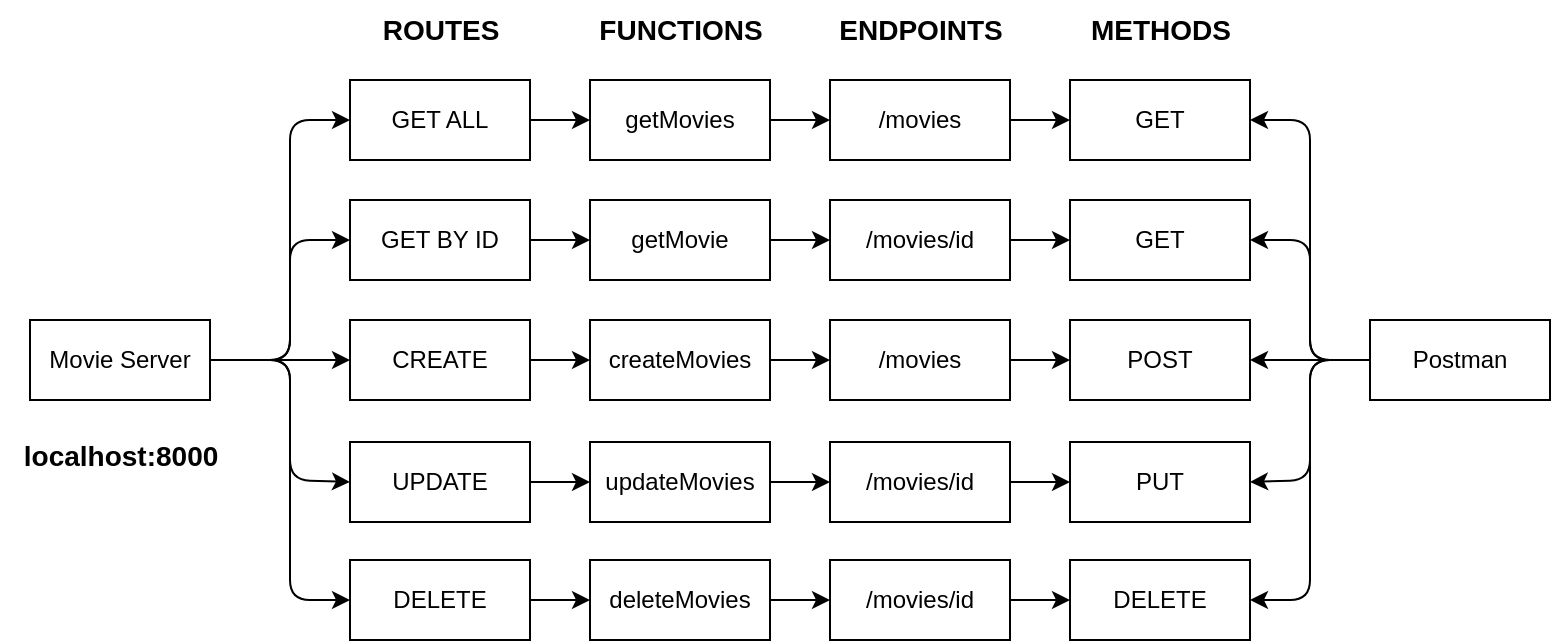 <mxfile>
    <diagram id="1G7Dwx2lQ_arpsV9boRr" name="Page-1">
        <mxGraphModel dx="640" dy="480" grid="1" gridSize="10" guides="1" tooltips="1" connect="1" arrows="1" fold="1" page="1" pageScale="1" pageWidth="827" pageHeight="1169" math="0" shadow="0">
            <root>
                <mxCell id="0"/>
                <mxCell id="1" parent="0"/>
                <mxCell id="3" style="edgeStyle=none;html=1;exitX=1;exitY=0.5;exitDx=0;exitDy=0;" edge="1" parent="1" source="2">
                    <mxGeometry relative="1" as="geometry">
                        <mxPoint x="200" y="240" as="targetPoint"/>
                    </mxGeometry>
                </mxCell>
                <mxCell id="11" style="edgeStyle=none;html=1;exitX=1;exitY=0.5;exitDx=0;exitDy=0;entryX=0;entryY=0.5;entryDx=0;entryDy=0;" edge="1" parent="1" source="2" target="9">
                    <mxGeometry relative="1" as="geometry">
                        <Array as="points">
                            <mxPoint x="170" y="240"/>
                            <mxPoint x="170" y="300"/>
                        </Array>
                    </mxGeometry>
                </mxCell>
                <mxCell id="12" style="edgeStyle=none;html=1;exitX=1;exitY=0.5;exitDx=0;exitDy=0;entryX=0;entryY=0.5;entryDx=0;entryDy=0;" edge="1" parent="1" source="2" target="10">
                    <mxGeometry relative="1" as="geometry">
                        <Array as="points">
                            <mxPoint x="170" y="240"/>
                            <mxPoint x="170" y="180"/>
                        </Array>
                    </mxGeometry>
                </mxCell>
                <mxCell id="13" style="edgeStyle=none;html=1;exitX=1;exitY=0.5;exitDx=0;exitDy=0;entryX=0;entryY=0.5;entryDx=0;entryDy=0;" edge="1" parent="1" source="2" target="7">
                    <mxGeometry relative="1" as="geometry">
                        <Array as="points">
                            <mxPoint x="170" y="240"/>
                            <mxPoint x="170" y="120"/>
                        </Array>
                    </mxGeometry>
                </mxCell>
                <mxCell id="14" style="edgeStyle=none;html=1;exitX=1;exitY=0.5;exitDx=0;exitDy=0;entryX=0;entryY=0.5;entryDx=0;entryDy=0;" edge="1" parent="1" source="2" target="8">
                    <mxGeometry relative="1" as="geometry">
                        <Array as="points">
                            <mxPoint x="170" y="240"/>
                            <mxPoint x="170" y="360"/>
                        </Array>
                    </mxGeometry>
                </mxCell>
                <mxCell id="2" value="Movie Server" style="rounded=0;whiteSpace=wrap;html=1;" vertex="1" parent="1">
                    <mxGeometry x="40" y="220" width="90" height="40" as="geometry"/>
                </mxCell>
                <mxCell id="40" style="edgeStyle=none;html=1;exitX=1;exitY=0.5;exitDx=0;exitDy=0;entryX=0;entryY=0.5;entryDx=0;entryDy=0;fontSize=14;" edge="1" parent="1" source="6" target="19">
                    <mxGeometry relative="1" as="geometry"/>
                </mxCell>
                <mxCell id="6" value="CREATE" style="rounded=0;whiteSpace=wrap;html=1;" vertex="1" parent="1">
                    <mxGeometry x="200" y="220" width="90" height="40" as="geometry"/>
                </mxCell>
                <mxCell id="34" style="edgeStyle=none;html=1;exitX=1;exitY=0.5;exitDx=0;exitDy=0;entryX=0;entryY=0.5;entryDx=0;entryDy=0;fontSize=14;" edge="1" parent="1" source="7" target="20">
                    <mxGeometry relative="1" as="geometry"/>
                </mxCell>
                <mxCell id="7" value="GET ALL" style="rounded=0;whiteSpace=wrap;html=1;" vertex="1" parent="1">
                    <mxGeometry x="200" y="100" width="90" height="40" as="geometry"/>
                </mxCell>
                <mxCell id="46" style="edgeStyle=none;html=1;exitX=1;exitY=0.5;exitDx=0;exitDy=0;entryX=0;entryY=0.5;entryDx=0;entryDy=0;fontSize=14;" edge="1" parent="1" source="8" target="21">
                    <mxGeometry relative="1" as="geometry"/>
                </mxCell>
                <mxCell id="8" value="DELETE" style="rounded=0;whiteSpace=wrap;html=1;" vertex="1" parent="1">
                    <mxGeometry x="200" y="340" width="90" height="40" as="geometry"/>
                </mxCell>
                <mxCell id="43" style="edgeStyle=none;html=1;exitX=1;exitY=0.5;exitDx=0;exitDy=0;fontSize=14;" edge="1" parent="1" source="9" target="22">
                    <mxGeometry relative="1" as="geometry"/>
                </mxCell>
                <mxCell id="9" value="UPDATE&lt;br&gt;" style="rounded=0;whiteSpace=wrap;html=1;" vertex="1" parent="1">
                    <mxGeometry x="200" y="281" width="90" height="40" as="geometry"/>
                </mxCell>
                <mxCell id="37" style="edgeStyle=none;html=1;exitX=1;exitY=0.5;exitDx=0;exitDy=0;fontSize=14;" edge="1" parent="1" source="10" target="23">
                    <mxGeometry relative="1" as="geometry"/>
                </mxCell>
                <mxCell id="10" value="GET BY ID" style="rounded=0;whiteSpace=wrap;html=1;" vertex="1" parent="1">
                    <mxGeometry x="200" y="160" width="90" height="40" as="geometry"/>
                </mxCell>
                <mxCell id="15" value="&lt;b&gt;&lt;font style=&quot;font-size: 14px;&quot;&gt;ROUTES&lt;br&gt;&lt;/font&gt;&lt;/b&gt;" style="text;html=1;align=center;verticalAlign=middle;resizable=0;points=[];autosize=1;strokeColor=none;fillColor=none;" vertex="1" parent="1">
                    <mxGeometry x="205" y="60" width="80" height="30" as="geometry"/>
                </mxCell>
                <mxCell id="16" value="&lt;b&gt;&lt;font style=&quot;font-size: 14px;&quot;&gt;FUNCTIONS&lt;br&gt;&lt;/font&gt;&lt;/b&gt;" style="text;html=1;align=center;verticalAlign=middle;resizable=0;points=[];autosize=1;strokeColor=none;fillColor=none;" vertex="1" parent="1">
                    <mxGeometry x="310" y="60" width="110" height="30" as="geometry"/>
                </mxCell>
                <mxCell id="17" value="&lt;b&gt;&lt;font style=&quot;font-size: 14px;&quot;&gt;ENDPOINTS&lt;br&gt;&lt;/font&gt;&lt;/b&gt;" style="text;html=1;align=center;verticalAlign=middle;resizable=0;points=[];autosize=1;strokeColor=none;fillColor=none;" vertex="1" parent="1">
                    <mxGeometry x="430" y="60" width="110" height="30" as="geometry"/>
                </mxCell>
                <mxCell id="18" value="&lt;b&gt;&lt;font style=&quot;font-size: 14px;&quot;&gt;METHODS&lt;br&gt;&lt;/font&gt;&lt;/b&gt;" style="text;html=1;align=center;verticalAlign=middle;resizable=0;points=[];autosize=1;strokeColor=none;fillColor=none;" vertex="1" parent="1">
                    <mxGeometry x="560" y="60" width="90" height="30" as="geometry"/>
                </mxCell>
                <mxCell id="41" style="edgeStyle=none;html=1;exitX=1;exitY=0.5;exitDx=0;exitDy=0;fontSize=14;" edge="1" parent="1" source="19" target="24">
                    <mxGeometry relative="1" as="geometry"/>
                </mxCell>
                <mxCell id="19" value="createMovies" style="rounded=0;whiteSpace=wrap;html=1;" vertex="1" parent="1">
                    <mxGeometry x="320" y="220" width="90" height="40" as="geometry"/>
                </mxCell>
                <mxCell id="35" style="edgeStyle=none;html=1;exitX=1;exitY=0.5;exitDx=0;exitDy=0;entryX=0;entryY=0.5;entryDx=0;entryDy=0;fontSize=14;" edge="1" parent="1" source="20" target="25">
                    <mxGeometry relative="1" as="geometry"/>
                </mxCell>
                <mxCell id="20" value="getMovies" style="rounded=0;whiteSpace=wrap;html=1;" vertex="1" parent="1">
                    <mxGeometry x="320" y="100" width="90" height="40" as="geometry"/>
                </mxCell>
                <mxCell id="47" style="edgeStyle=none;html=1;exitX=1;exitY=0.5;exitDx=0;exitDy=0;entryX=0;entryY=0.5;entryDx=0;entryDy=0;fontSize=14;" edge="1" parent="1" source="21" target="26">
                    <mxGeometry relative="1" as="geometry"/>
                </mxCell>
                <mxCell id="21" value="deleteMovies" style="rounded=0;whiteSpace=wrap;html=1;" vertex="1" parent="1">
                    <mxGeometry x="320" y="340" width="90" height="40" as="geometry"/>
                </mxCell>
                <mxCell id="44" style="edgeStyle=none;html=1;exitX=1;exitY=0.5;exitDx=0;exitDy=0;entryX=0;entryY=0.5;entryDx=0;entryDy=0;fontSize=14;" edge="1" parent="1" source="22" target="27">
                    <mxGeometry relative="1" as="geometry"/>
                </mxCell>
                <mxCell id="22" value="updateMovies" style="rounded=0;whiteSpace=wrap;html=1;" vertex="1" parent="1">
                    <mxGeometry x="320" y="281" width="90" height="40" as="geometry"/>
                </mxCell>
                <mxCell id="38" style="edgeStyle=none;html=1;exitX=1;exitY=0.5;exitDx=0;exitDy=0;fontSize=14;" edge="1" parent="1" source="23" target="28">
                    <mxGeometry relative="1" as="geometry"/>
                </mxCell>
                <mxCell id="23" value="getMovie" style="rounded=0;whiteSpace=wrap;html=1;" vertex="1" parent="1">
                    <mxGeometry x="320" y="160" width="90" height="40" as="geometry"/>
                </mxCell>
                <mxCell id="42" style="edgeStyle=none;html=1;exitX=1;exitY=0.5;exitDx=0;exitDy=0;entryX=0;entryY=0.5;entryDx=0;entryDy=0;fontSize=14;" edge="1" parent="1" source="24" target="29">
                    <mxGeometry relative="1" as="geometry"/>
                </mxCell>
                <mxCell id="24" value="/movies" style="rounded=0;whiteSpace=wrap;html=1;" vertex="1" parent="1">
                    <mxGeometry x="440" y="220" width="90" height="40" as="geometry"/>
                </mxCell>
                <mxCell id="36" style="edgeStyle=none;html=1;exitX=1;exitY=0.5;exitDx=0;exitDy=0;entryX=0;entryY=0.5;entryDx=0;entryDy=0;fontSize=14;" edge="1" parent="1" source="25" target="30">
                    <mxGeometry relative="1" as="geometry"/>
                </mxCell>
                <mxCell id="25" value="/movies" style="rounded=0;whiteSpace=wrap;html=1;" vertex="1" parent="1">
                    <mxGeometry x="440" y="100" width="90" height="40" as="geometry"/>
                </mxCell>
                <mxCell id="48" style="edgeStyle=none;html=1;exitX=1;exitY=0.5;exitDx=0;exitDy=0;entryX=0;entryY=0.5;entryDx=0;entryDy=0;fontSize=14;" edge="1" parent="1" source="26" target="31">
                    <mxGeometry relative="1" as="geometry"/>
                </mxCell>
                <mxCell id="26" value="/movies/id" style="rounded=0;whiteSpace=wrap;html=1;" vertex="1" parent="1">
                    <mxGeometry x="440" y="340" width="90" height="40" as="geometry"/>
                </mxCell>
                <mxCell id="45" style="edgeStyle=none;html=1;exitX=1;exitY=0.5;exitDx=0;exitDy=0;entryX=0;entryY=0.5;entryDx=0;entryDy=0;fontSize=14;" edge="1" parent="1" source="27" target="32">
                    <mxGeometry relative="1" as="geometry"/>
                </mxCell>
                <mxCell id="27" value="/movies/id" style="rounded=0;whiteSpace=wrap;html=1;" vertex="1" parent="1">
                    <mxGeometry x="440" y="281" width="90" height="40" as="geometry"/>
                </mxCell>
                <mxCell id="39" style="edgeStyle=none;html=1;exitX=1;exitY=0.5;exitDx=0;exitDy=0;entryX=0;entryY=0.5;entryDx=0;entryDy=0;fontSize=14;" edge="1" parent="1" source="28" target="33">
                    <mxGeometry relative="1" as="geometry"/>
                </mxCell>
                <mxCell id="28" value="/movies/id" style="rounded=0;whiteSpace=wrap;html=1;" vertex="1" parent="1">
                    <mxGeometry x="440" y="160" width="90" height="40" as="geometry"/>
                </mxCell>
                <mxCell id="29" value="POST" style="rounded=0;whiteSpace=wrap;html=1;" vertex="1" parent="1">
                    <mxGeometry x="560" y="220" width="90" height="40" as="geometry"/>
                </mxCell>
                <mxCell id="30" value="GET" style="rounded=0;whiteSpace=wrap;html=1;" vertex="1" parent="1">
                    <mxGeometry x="560" y="100" width="90" height="40" as="geometry"/>
                </mxCell>
                <mxCell id="31" value="DELETE" style="rounded=0;whiteSpace=wrap;html=1;" vertex="1" parent="1">
                    <mxGeometry x="560" y="340" width="90" height="40" as="geometry"/>
                </mxCell>
                <mxCell id="32" value="PUT" style="rounded=0;whiteSpace=wrap;html=1;" vertex="1" parent="1">
                    <mxGeometry x="560" y="281" width="90" height="40" as="geometry"/>
                </mxCell>
                <mxCell id="33" value="GET" style="rounded=0;whiteSpace=wrap;html=1;" vertex="1" parent="1">
                    <mxGeometry x="560" y="160" width="90" height="40" as="geometry"/>
                </mxCell>
                <mxCell id="50" value="&lt;b&gt;&lt;font style=&quot;font-size: 14px;&quot;&gt;localhost:8000&lt;br&gt;&lt;br&gt;&lt;/font&gt;&lt;/b&gt;" style="text;html=1;align=center;verticalAlign=middle;resizable=0;points=[];autosize=1;strokeColor=none;fillColor=none;" vertex="1" parent="1">
                    <mxGeometry x="25" y="271" width="120" height="50" as="geometry"/>
                </mxCell>
                <mxCell id="51" value="&lt;b&gt;&lt;font style=&quot;font-size: 14px;&quot;&gt;&lt;br&gt;&lt;/font&gt;&lt;/b&gt;" style="text;html=1;align=center;verticalAlign=middle;resizable=0;points=[];autosize=1;strokeColor=none;fillColor=none;" vertex="1" parent="1">
                    <mxGeometry x="150" y="210" width="20" height="30" as="geometry"/>
                </mxCell>
                <mxCell id="54" style="edgeStyle=none;html=1;exitX=0;exitY=0.5;exitDx=0;exitDy=0;entryX=1;entryY=0.5;entryDx=0;entryDy=0;fontSize=14;" edge="1" parent="1" source="53" target="30">
                    <mxGeometry relative="1" as="geometry">
                        <Array as="points">
                            <mxPoint x="680" y="240"/>
                            <mxPoint x="680" y="120"/>
                        </Array>
                    </mxGeometry>
                </mxCell>
                <mxCell id="55" style="edgeStyle=none;html=1;exitX=0;exitY=0.5;exitDx=0;exitDy=0;fontSize=14;" edge="1" parent="1" source="53" target="29">
                    <mxGeometry relative="1" as="geometry"/>
                </mxCell>
                <mxCell id="56" style="edgeStyle=none;html=1;exitX=0;exitY=0.5;exitDx=0;exitDy=0;entryX=1;entryY=0.5;entryDx=0;entryDy=0;fontSize=14;" edge="1" parent="1" source="53" target="33">
                    <mxGeometry relative="1" as="geometry">
                        <Array as="points">
                            <mxPoint x="680" y="240"/>
                            <mxPoint x="680" y="180"/>
                        </Array>
                    </mxGeometry>
                </mxCell>
                <mxCell id="57" style="edgeStyle=none;html=1;exitX=0;exitY=0.5;exitDx=0;exitDy=0;entryX=1;entryY=0.5;entryDx=0;entryDy=0;fontSize=14;" edge="1" parent="1" source="53" target="32">
                    <mxGeometry relative="1" as="geometry">
                        <Array as="points">
                            <mxPoint x="680" y="240"/>
                            <mxPoint x="680" y="300"/>
                        </Array>
                    </mxGeometry>
                </mxCell>
                <mxCell id="58" style="edgeStyle=none;html=1;exitX=0;exitY=0.5;exitDx=0;exitDy=0;entryX=1;entryY=0.5;entryDx=0;entryDy=0;fontSize=14;" edge="1" parent="1" source="53" target="31">
                    <mxGeometry relative="1" as="geometry">
                        <Array as="points">
                            <mxPoint x="680" y="240"/>
                            <mxPoint x="680" y="360"/>
                        </Array>
                    </mxGeometry>
                </mxCell>
                <mxCell id="53" value="Postman" style="rounded=0;whiteSpace=wrap;html=1;" vertex="1" parent="1">
                    <mxGeometry x="710" y="220" width="90" height="40" as="geometry"/>
                </mxCell>
            </root>
        </mxGraphModel>
    </diagram>
</mxfile>